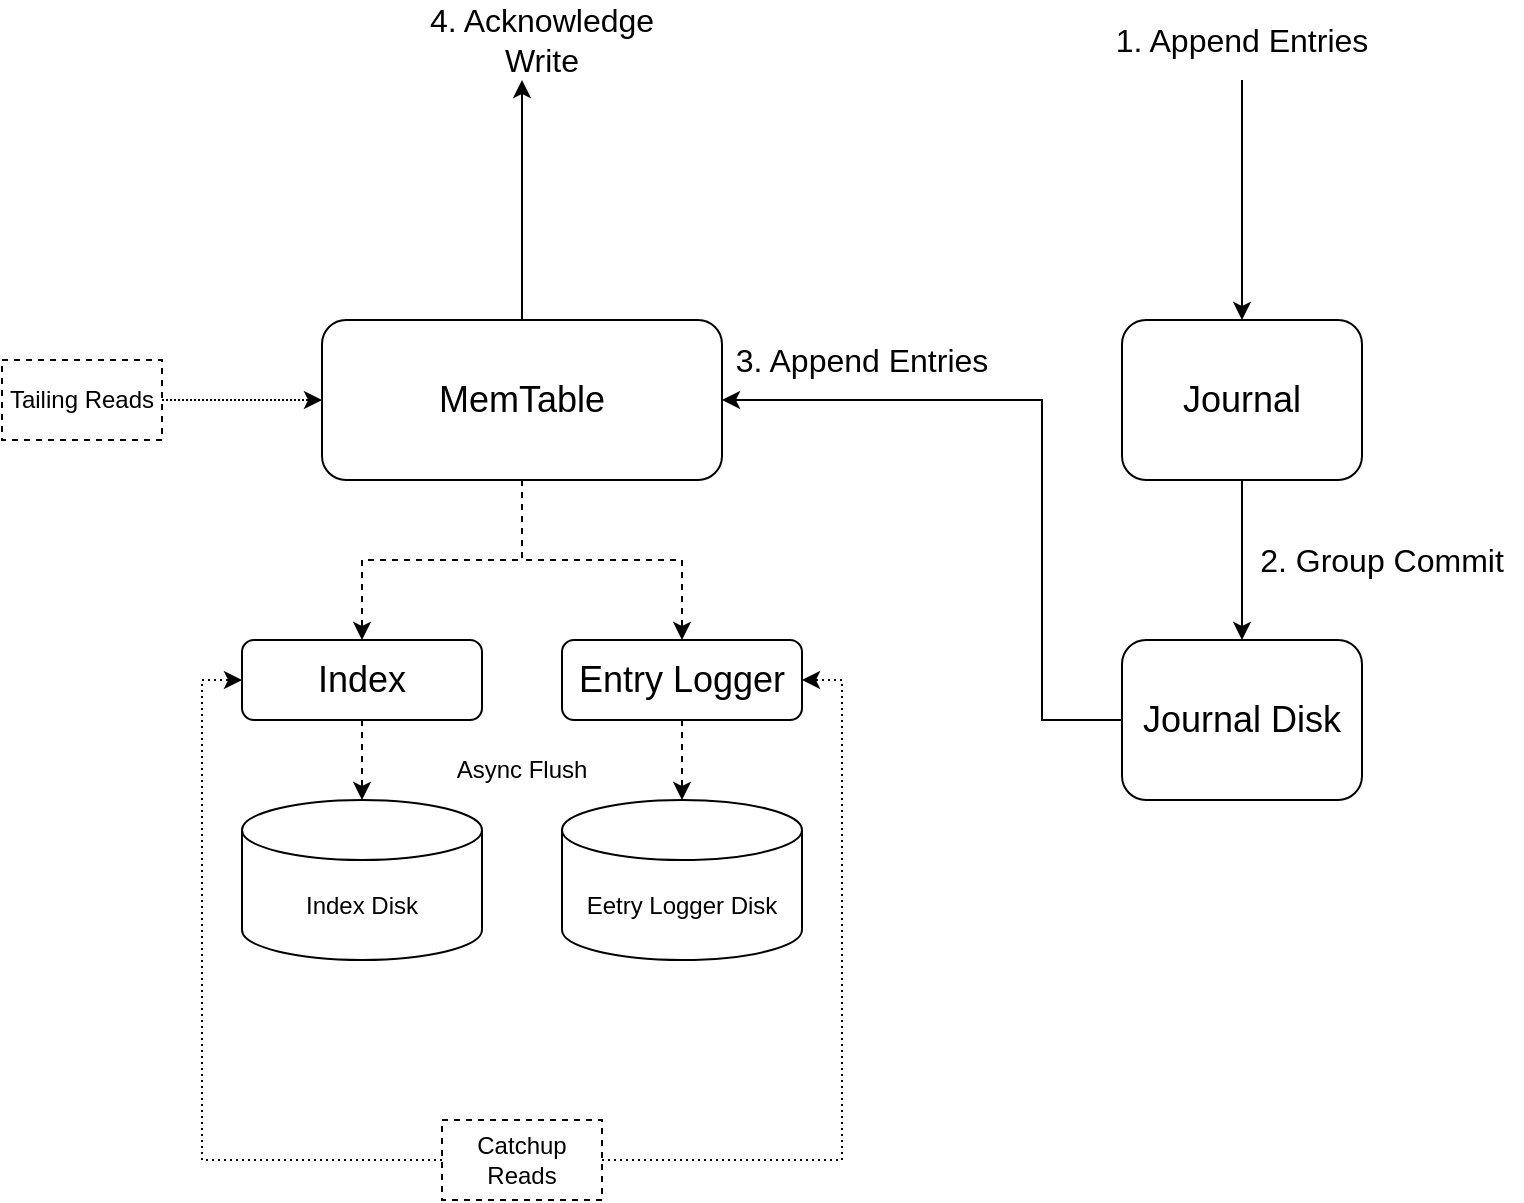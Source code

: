 <mxfile version="24.6.1" type="device" pages="5">
  <diagram id="KZa2SwI_aeLbv785FsWb" name="architecture">
    <mxGraphModel dx="1221" dy="871" grid="0" gridSize="10" guides="1" tooltips="1" connect="1" arrows="1" fold="1" page="1" pageScale="1" pageWidth="1169" pageHeight="827" math="0" shadow="0">
      <root>
        <mxCell id="0" />
        <mxCell id="1" parent="0" />
        <mxCell id="da4DfcNHtMa5vMjLhDAs-14" style="edgeStyle=orthogonalEdgeStyle;rounded=0;orthogonalLoop=1;jettySize=auto;html=1;entryX=0.5;entryY=0;entryDx=0;entryDy=0;dashed=1;" parent="1" source="da4DfcNHtMa5vMjLhDAs-1" target="da4DfcNHtMa5vMjLhDAs-4" edge="1">
          <mxGeometry relative="1" as="geometry" />
        </mxCell>
        <mxCell id="da4DfcNHtMa5vMjLhDAs-15" style="edgeStyle=orthogonalEdgeStyle;rounded=0;orthogonalLoop=1;jettySize=auto;html=1;entryX=0.5;entryY=0;entryDx=0;entryDy=0;dashed=1;" parent="1" source="da4DfcNHtMa5vMjLhDAs-1" target="da4DfcNHtMa5vMjLhDAs-8" edge="1">
          <mxGeometry relative="1" as="geometry" />
        </mxCell>
        <mxCell id="da4DfcNHtMa5vMjLhDAs-16" style="edgeStyle=orthogonalEdgeStyle;rounded=0;orthogonalLoop=1;jettySize=auto;html=1;" parent="1" source="da4DfcNHtMa5vMjLhDAs-1" edge="1">
          <mxGeometry relative="1" as="geometry">
            <mxPoint x="500" y="200" as="targetPoint" />
          </mxGeometry>
        </mxCell>
        <mxCell id="da4DfcNHtMa5vMjLhDAs-1" value="MemTable" style="rounded=1;whiteSpace=wrap;html=1;fontSize=18;" parent="1" vertex="1">
          <mxGeometry x="400" y="320" width="200" height="80" as="geometry" />
        </mxCell>
        <mxCell id="da4DfcNHtMa5vMjLhDAs-12" style="edgeStyle=orthogonalEdgeStyle;rounded=0;orthogonalLoop=1;jettySize=auto;html=1;entryX=1;entryY=0.5;entryDx=0;entryDy=0;" parent="1" source="da4DfcNHtMa5vMjLhDAs-2" target="da4DfcNHtMa5vMjLhDAs-1" edge="1">
          <mxGeometry relative="1" as="geometry">
            <Array as="points">
              <mxPoint x="760" y="520" />
              <mxPoint x="760" y="360" />
            </Array>
          </mxGeometry>
        </mxCell>
        <mxCell id="da4DfcNHtMa5vMjLhDAs-2" value="Journal Disk" style="rounded=1;whiteSpace=wrap;html=1;fontSize=18;" parent="1" vertex="1">
          <mxGeometry x="800" y="480" width="120" height="80" as="geometry" />
        </mxCell>
        <mxCell id="da4DfcNHtMa5vMjLhDAs-3" value="Journal" style="rounded=1;whiteSpace=wrap;html=1;fontSize=18;" parent="1" vertex="1">
          <mxGeometry x="800" y="320" width="120" height="80" as="geometry" />
        </mxCell>
        <mxCell id="da4DfcNHtMa5vMjLhDAs-4" value="Index" style="rounded=1;whiteSpace=wrap;html=1;fontSize=18;" parent="1" vertex="1">
          <mxGeometry x="360" y="480" width="120" height="40" as="geometry" />
        </mxCell>
        <mxCell id="da4DfcNHtMa5vMjLhDAs-5" value="" style="endArrow=classic;html=1;rounded=0;entryX=0.5;entryY=0;entryDx=0;entryDy=0;" parent="1" target="da4DfcNHtMa5vMjLhDAs-3" edge="1">
          <mxGeometry width="50" height="50" relative="1" as="geometry">
            <mxPoint x="860" y="200" as="sourcePoint" />
            <mxPoint x="880" y="220" as="targetPoint" />
          </mxGeometry>
        </mxCell>
        <mxCell id="da4DfcNHtMa5vMjLhDAs-6" value="1. Append Entries" style="text;html=1;align=center;verticalAlign=middle;whiteSpace=wrap;rounded=0;fontSize=16;" parent="1" vertex="1">
          <mxGeometry x="790" y="160" width="140" height="40" as="geometry" />
        </mxCell>
        <mxCell id="da4DfcNHtMa5vMjLhDAs-8" value="Entry Logger" style="rounded=1;whiteSpace=wrap;html=1;fontSize=18;" parent="1" vertex="1">
          <mxGeometry x="520" y="480" width="120" height="40" as="geometry" />
        </mxCell>
        <mxCell id="da4DfcNHtMa5vMjLhDAs-9" value="" style="endArrow=classic;html=1;rounded=0;exitX=0.5;exitY=1;exitDx=0;exitDy=0;entryX=0.5;entryY=0;entryDx=0;entryDy=0;" parent="1" source="da4DfcNHtMa5vMjLhDAs-3" target="da4DfcNHtMa5vMjLhDAs-2" edge="1">
          <mxGeometry width="50" height="50" relative="1" as="geometry">
            <mxPoint x="950" y="400" as="sourcePoint" />
            <mxPoint x="1000" y="350" as="targetPoint" />
          </mxGeometry>
        </mxCell>
        <mxCell id="da4DfcNHtMa5vMjLhDAs-10" value="2. Group Commit" style="text;html=1;align=center;verticalAlign=middle;whiteSpace=wrap;rounded=0;fontSize=16;" parent="1" vertex="1">
          <mxGeometry x="860" y="420" width="140" height="40" as="geometry" />
        </mxCell>
        <mxCell id="da4DfcNHtMa5vMjLhDAs-13" value="3. Append Entries" style="text;html=1;align=center;verticalAlign=middle;whiteSpace=wrap;rounded=0;fontSize=16;" parent="1" vertex="1">
          <mxGeometry x="600" y="320" width="140" height="40" as="geometry" />
        </mxCell>
        <mxCell id="da4DfcNHtMa5vMjLhDAs-17" value="4. Acknowledge Write" style="text;html=1;align=center;verticalAlign=middle;whiteSpace=wrap;rounded=0;fontSize=16;" parent="1" vertex="1">
          <mxGeometry x="440" y="160" width="140" height="40" as="geometry" />
        </mxCell>
        <mxCell id="da4DfcNHtMa5vMjLhDAs-18" value="Index Disk" style="shape=cylinder3;whiteSpace=wrap;html=1;boundedLbl=1;backgroundOutline=1;size=15;" parent="1" vertex="1">
          <mxGeometry x="360" y="560" width="120" height="80" as="geometry" />
        </mxCell>
        <mxCell id="da4DfcNHtMa5vMjLhDAs-19" value="Eetry Logger Disk" style="shape=cylinder3;whiteSpace=wrap;html=1;boundedLbl=1;backgroundOutline=1;size=15;" parent="1" vertex="1">
          <mxGeometry x="520" y="560" width="120" height="80" as="geometry" />
        </mxCell>
        <mxCell id="da4DfcNHtMa5vMjLhDAs-20" style="edgeStyle=orthogonalEdgeStyle;rounded=0;orthogonalLoop=1;jettySize=auto;html=1;entryX=0.5;entryY=0;entryDx=0;entryDy=0;entryPerimeter=0;dashed=1;" parent="1" source="da4DfcNHtMa5vMjLhDAs-4" target="da4DfcNHtMa5vMjLhDAs-18" edge="1">
          <mxGeometry relative="1" as="geometry" />
        </mxCell>
        <mxCell id="da4DfcNHtMa5vMjLhDAs-21" style="edgeStyle=orthogonalEdgeStyle;rounded=0;orthogonalLoop=1;jettySize=auto;html=1;entryX=0.5;entryY=0;entryDx=0;entryDy=0;entryPerimeter=0;dashed=1;" parent="1" source="da4DfcNHtMa5vMjLhDAs-8" target="da4DfcNHtMa5vMjLhDAs-19" edge="1">
          <mxGeometry relative="1" as="geometry" />
        </mxCell>
        <mxCell id="da4DfcNHtMa5vMjLhDAs-22" value="Async Flush" style="text;html=1;align=center;verticalAlign=middle;whiteSpace=wrap;rounded=0;" parent="1" vertex="1">
          <mxGeometry x="460" y="530" width="80" height="30" as="geometry" />
        </mxCell>
        <mxCell id="kG6XdMUIAaEPz6EYutww-2" style="edgeStyle=orthogonalEdgeStyle;rounded=0;orthogonalLoop=1;jettySize=auto;html=1;entryX=0;entryY=0.5;entryDx=0;entryDy=0;dashed=1;dashPattern=1 1;" parent="1" source="kG6XdMUIAaEPz6EYutww-1" target="da4DfcNHtMa5vMjLhDAs-1" edge="1">
          <mxGeometry relative="1" as="geometry" />
        </mxCell>
        <mxCell id="kG6XdMUIAaEPz6EYutww-1" value="Tailing Reads" style="text;html=1;align=center;verticalAlign=middle;whiteSpace=wrap;rounded=0;strokeColor=default;dashed=1;" parent="1" vertex="1">
          <mxGeometry x="240" y="340" width="80" height="40" as="geometry" />
        </mxCell>
        <mxCell id="kG6XdMUIAaEPz6EYutww-4" style="edgeStyle=orthogonalEdgeStyle;rounded=0;orthogonalLoop=1;jettySize=auto;html=1;entryX=1;entryY=0.5;entryDx=0;entryDy=0;dashed=1;dashPattern=1 2;" parent="1" source="kG6XdMUIAaEPz6EYutww-3" target="da4DfcNHtMa5vMjLhDAs-8" edge="1">
          <mxGeometry relative="1" as="geometry">
            <Array as="points">
              <mxPoint x="660" y="740" />
              <mxPoint x="660" y="500" />
            </Array>
          </mxGeometry>
        </mxCell>
        <mxCell id="kG6XdMUIAaEPz6EYutww-5" style="edgeStyle=orthogonalEdgeStyle;rounded=0;orthogonalLoop=1;jettySize=auto;html=1;entryX=0;entryY=0.5;entryDx=0;entryDy=0;dashed=1;dashPattern=1 2;" parent="1" source="kG6XdMUIAaEPz6EYutww-3" target="da4DfcNHtMa5vMjLhDAs-4" edge="1">
          <mxGeometry relative="1" as="geometry">
            <Array as="points">
              <mxPoint x="340" y="740" />
              <mxPoint x="340" y="500" />
            </Array>
          </mxGeometry>
        </mxCell>
        <mxCell id="kG6XdMUIAaEPz6EYutww-3" value="Catchup Reads" style="text;html=1;align=center;verticalAlign=middle;whiteSpace=wrap;rounded=0;strokeColor=default;dashed=1;" parent="1" vertex="1">
          <mxGeometry x="460" y="720" width="80" height="40" as="geometry" />
        </mxCell>
      </root>
    </mxGraphModel>
  </diagram>
  <diagram id="VqyedNFYeXfvo6DWi41k" name="storage">
    <mxGraphModel dx="1221" dy="871" grid="0" gridSize="10" guides="1" tooltips="1" connect="1" arrows="1" fold="1" page="1" pageScale="1" pageWidth="1169" pageHeight="827" math="0" shadow="0">
      <root>
        <mxCell id="0" />
        <mxCell id="1" parent="0" />
        <mxCell id="BMK20OASUT5POCd0h18v-24" value="Journal" style="swimlane;fontStyle=0;childLayout=stackLayout;horizontal=1;startSize=40;horizontalStack=0;resizeParent=1;resizeParentMax=0;resizeLast=0;collapsible=1;marginBottom=0;whiteSpace=wrap;html=1;" parent="1" vertex="1">
          <mxGeometry x="428" y="238" width="160" height="70" as="geometry" />
        </mxCell>
        <mxCell id="BMK20OASUT5POCd0h18v-27" value="JournalEntries" style="text;strokeColor=none;fillColor=none;align=left;verticalAlign=middle;spacingLeft=4;spacingRight=4;overflow=hidden;points=[[0,0.5],[1,0.5]];portConstraint=eastwest;rotatable=0;whiteSpace=wrap;html=1;" parent="BMK20OASUT5POCd0h18v-24" vertex="1">
          <mxGeometry y="40" width="160" height="30" as="geometry" />
        </mxCell>
        <mxCell id="TNs-Hd-Ik21jiDppjcod-5" value="JournalEntry" style="swimlane;fontStyle=0;childLayout=stackLayout;horizontal=1;startSize=26;fillColor=none;horizontalStack=0;resizeParent=1;resizeParentMax=0;resizeLast=0;collapsible=1;marginBottom=0;whiteSpace=wrap;html=1;" parent="1" vertex="1">
          <mxGeometry x="428" y="398" width="160" height="130" as="geometry" />
        </mxCell>
        <mxCell id="TNs-Hd-Ik21jiDppjcod-6" value="+ sequence id: int" style="text;strokeColor=none;fillColor=none;align=left;verticalAlign=top;spacingLeft=4;spacingRight=4;overflow=hidden;rotatable=0;points=[[0,0.5],[1,0.5]];portConstraint=eastwest;whiteSpace=wrap;html=1;" parent="TNs-Hd-Ik21jiDppjcod-5" vertex="1">
          <mxGeometry y="26" width="160" height="26" as="geometry" />
        </mxCell>
        <mxCell id="SQPXY6Xvmubyx6tR8lYY-1" value="+ type: uint8" style="text;strokeColor=none;fillColor=none;align=left;verticalAlign=top;spacingLeft=4;spacingRight=4;overflow=hidden;rotatable=0;points=[[0,0.5],[1,0.5]];portConstraint=eastwest;whiteSpace=wrap;html=1;" parent="TNs-Hd-Ik21jiDppjcod-5" vertex="1">
          <mxGeometry y="52" width="160" height="26" as="geometry" />
        </mxCell>
        <mxCell id="TNs-Hd-Ik21jiDppjcod-7" value="+ ledger id: int" style="text;strokeColor=none;fillColor=none;align=left;verticalAlign=top;spacingLeft=4;spacingRight=4;overflow=hidden;rotatable=0;points=[[0,0.5],[1,0.5]];portConstraint=eastwest;whiteSpace=wrap;html=1;" parent="TNs-Hd-Ik21jiDppjcod-5" vertex="1">
          <mxGeometry y="78" width="160" height="26" as="geometry" />
        </mxCell>
        <mxCell id="TNs-Hd-Ik21jiDppjcod-8" value="+ ledger entry: LedgerEntry" style="text;strokeColor=none;fillColor=none;align=left;verticalAlign=top;spacingLeft=4;spacingRight=4;overflow=hidden;rotatable=0;points=[[0,0.5],[1,0.5]];portConstraint=eastwest;whiteSpace=wrap;html=1;" parent="TNs-Hd-Ik21jiDppjcod-5" vertex="1">
          <mxGeometry y="104" width="160" height="26" as="geometry" />
        </mxCell>
        <mxCell id="TNs-Hd-Ik21jiDppjcod-9" value="LedgerEntry" style="swimlane;fontStyle=0;childLayout=stackLayout;horizontal=1;startSize=26;fillColor=none;horizontalStack=0;resizeParent=1;resizeParentMax=0;resizeLast=0;collapsible=1;marginBottom=0;whiteSpace=wrap;html=1;" parent="1" vertex="1">
          <mxGeometry x="188" y="518" width="200" height="80" as="geometry" />
        </mxCell>
        <mxCell id="TNs-Hd-Ik21jiDppjcod-10" value="+ EntryID: int" style="text;strokeColor=none;fillColor=none;align=left;verticalAlign=top;spacingLeft=4;spacingRight=4;overflow=hidden;rotatable=0;points=[[0,0.5],[1,0.5]];portConstraint=eastwest;whiteSpace=wrap;html=1;" parent="TNs-Hd-Ik21jiDppjcod-9" vertex="1">
          <mxGeometry y="26" width="200" height="26" as="geometry" />
        </mxCell>
        <mxCell id="TNs-Hd-Ik21jiDppjcod-11" value="+ Payload: []byte" style="text;strokeColor=none;fillColor=none;align=left;verticalAlign=top;spacingLeft=4;spacingRight=4;overflow=hidden;rotatable=0;points=[[0,0.5],[1,0.5]];portConstraint=eastwest;whiteSpace=wrap;html=1;" parent="TNs-Hd-Ik21jiDppjcod-9" vertex="1">
          <mxGeometry y="52" width="200" height="28" as="geometry" />
        </mxCell>
        <mxCell id="TNs-Hd-Ik21jiDppjcod-14" value="LedgerIndexFile" style="swimlane;fontStyle=0;childLayout=stackLayout;horizontal=1;startSize=30;horizontalStack=0;resizeParent=1;resizeParentMax=0;resizeLast=0;collapsible=1;marginBottom=0;whiteSpace=wrap;html=1;" parent="1" vertex="1">
          <mxGeometry x="628" y="238" width="160" height="60" as="geometry" />
        </mxCell>
        <mxCell id="TNs-Hd-Ik21jiDppjcod-15" value="IndexEntry" style="text;strokeColor=none;fillColor=none;align=left;verticalAlign=middle;spacingLeft=4;spacingRight=4;overflow=hidden;points=[[0,0.5],[1,0.5]];portConstraint=eastwest;rotatable=0;whiteSpace=wrap;html=1;" parent="TNs-Hd-Ik21jiDppjcod-14" vertex="1">
          <mxGeometry y="30" width="160" height="30" as="geometry" />
        </mxCell>
        <mxCell id="TNs-Hd-Ik21jiDppjcod-18" value="IndexEntry" style="swimlane;fontStyle=0;childLayout=stackLayout;horizontal=1;startSize=26;fillColor=none;horizontalStack=0;resizeParent=1;resizeParentMax=0;resizeLast=0;collapsible=1;marginBottom=0;whiteSpace=wrap;html=1;" parent="1" vertex="1">
          <mxGeometry x="628" y="398" width="160" height="52" as="geometry" />
        </mxCell>
        <mxCell id="TNs-Hd-Ik21jiDppjcod-19" value="+ [entryID]offset" style="text;strokeColor=none;fillColor=none;align=left;verticalAlign=top;spacingLeft=4;spacingRight=4;overflow=hidden;rotatable=0;points=[[0,0.5],[1,0.5]];portConstraint=eastwest;whiteSpace=wrap;html=1;" parent="TNs-Hd-Ik21jiDppjcod-18" vertex="1">
          <mxGeometry y="26" width="160" height="26" as="geometry" />
        </mxCell>
        <mxCell id="TNs-Hd-Ik21jiDppjcod-22" value="EntryLogger" style="swimlane;fontStyle=0;childLayout=stackLayout;horizontal=1;startSize=30;horizontalStack=0;resizeParent=1;resizeParentMax=0;resizeLast=0;collapsible=1;marginBottom=0;whiteSpace=wrap;html=1;" parent="1" vertex="1">
          <mxGeometry x="828" y="238" width="160" height="60" as="geometry" />
        </mxCell>
        <mxCell id="TNs-Hd-Ik21jiDppjcod-23" value="LedgerEntries" style="text;strokeColor=none;fillColor=none;align=left;verticalAlign=middle;spacingLeft=4;spacingRight=4;overflow=hidden;points=[[0,0.5],[1,0.5]];portConstraint=eastwest;rotatable=0;whiteSpace=wrap;html=1;" parent="TNs-Hd-Ik21jiDppjcod-22" vertex="1">
          <mxGeometry y="30" width="160" height="30" as="geometry" />
        </mxCell>
        <mxCell id="6INGRWCFNP4S0c_8_DMa-5" value="Ledger" style="swimlane;fontStyle=0;childLayout=stackLayout;horizontal=1;startSize=40;horizontalStack=0;resizeParent=1;resizeParentMax=0;resizeLast=0;collapsible=1;marginBottom=0;whiteSpace=wrap;html=1;" parent="1" vertex="1">
          <mxGeometry x="188" y="238" width="200" height="230" as="geometry">
            <mxRectangle x="170" y="172" width="60" height="30" as="alternateBounds" />
          </mxGeometry>
        </mxCell>
        <mxCell id="6INGRWCFNP4S0c_8_DMa-1" value="Fragement#1" style="swimlane;fontStyle=0;childLayout=stackLayout;horizontal=1;startSize=30;horizontalStack=0;resizeParent=1;resizeParentMax=0;resizeLast=0;collapsible=1;marginBottom=0;whiteSpace=wrap;html=1;" parent="6INGRWCFNP4S0c_8_DMa-5" vertex="1">
          <mxGeometry y="40" width="200" height="190" as="geometry" />
        </mxCell>
        <mxCell id="6INGRWCFNP4S0c_8_DMa-2" value="Entry1" style="text;strokeColor=none;fillColor=none;align=left;verticalAlign=middle;spacingLeft=4;spacingRight=4;overflow=hidden;points=[[0,0.5],[1,0.5]];portConstraint=eastwest;rotatable=0;whiteSpace=wrap;html=1;" parent="6INGRWCFNP4S0c_8_DMa-1" vertex="1">
          <mxGeometry y="30" width="200" height="30" as="geometry" />
        </mxCell>
        <mxCell id="6INGRWCFNP4S0c_8_DMa-13" value="Fragment#2" style="swimlane;fontStyle=0;childLayout=stackLayout;horizontal=1;startSize=30;horizontalStack=0;resizeParent=1;resizeParentMax=0;resizeLast=0;collapsible=1;marginBottom=0;whiteSpace=wrap;html=1;" parent="6INGRWCFNP4S0c_8_DMa-1" vertex="1">
          <mxGeometry y="60" width="200" height="130" as="geometry" />
        </mxCell>
        <mxCell id="6INGRWCFNP4S0c_8_DMa-14" value="Entry2" style="text;strokeColor=none;fillColor=none;align=left;verticalAlign=middle;spacingLeft=4;spacingRight=4;overflow=hidden;points=[[0,0.5],[1,0.5]];portConstraint=eastwest;rotatable=0;whiteSpace=wrap;html=1;" parent="6INGRWCFNP4S0c_8_DMa-13" vertex="1">
          <mxGeometry y="30" width="200" height="30" as="geometry" />
        </mxCell>
        <mxCell id="6INGRWCFNP4S0c_8_DMa-16" value="Entry3" style="text;strokeColor=none;fillColor=none;align=left;verticalAlign=middle;spacingLeft=4;spacingRight=4;overflow=hidden;points=[[0,0.5],[1,0.5]];portConstraint=eastwest;rotatable=0;whiteSpace=wrap;html=1;" parent="6INGRWCFNP4S0c_8_DMa-13" vertex="1">
          <mxGeometry y="60" width="200" height="30" as="geometry" />
        </mxCell>
        <mxCell id="6INGRWCFNP4S0c_8_DMa-18" value="...." style="rounded=0;whiteSpace=wrap;html=1;" parent="6INGRWCFNP4S0c_8_DMa-13" vertex="1">
          <mxGeometry y="90" width="200" height="40" as="geometry" />
        </mxCell>
        <mxCell id="6INGRWCFNP4S0c_8_DMa-19" value="Single Pora Storage" style="shape=process;whiteSpace=wrap;html=1;backgroundOutline=1;fontSize=24;" parent="1" vertex="1">
          <mxGeometry x="188" y="78" width="800" height="80" as="geometry" />
        </mxCell>
      </root>
    </mxGraphModel>
  </diagram>
  <diagram id="FCjl8IXlw72F_OAdQP5l" name="schedule-write">
    <mxGraphModel dx="1621" dy="71" grid="0" gridSize="10" guides="1" tooltips="1" connect="1" arrows="1" fold="1" page="0" pageScale="1" pageWidth="1169" pageHeight="827" math="0" shadow="0">
      <root>
        <mxCell id="0" />
        <mxCell id="1" parent="0" />
        <mxCell id="ydux68z6S7-0fpJ2riN6-3" value="Network Goroutines" style="rounded=1;whiteSpace=wrap;html=1;shadow=0;treeFolding=0;" parent="1" vertex="1">
          <mxGeometry x="-90" y="1200" width="130" height="40" as="geometry" />
        </mxCell>
        <mxCell id="ZF44s2fpPYTQFh9VxHCC-9" style="edgeStyle=orthogonalEdgeStyle;rounded=0;orthogonalLoop=1;jettySize=auto;html=1;entryX=0.5;entryY=0;entryDx=0;entryDy=0;" parent="1" source="ydux68z6S7-0fpJ2riN6-4" target="ydux68z6S7-0fpJ2riN6-11" edge="1">
          <mxGeometry relative="1" as="geometry" />
        </mxCell>
        <mxCell id="ydux68z6S7-0fpJ2riN6-4" value="Journal Goroutine" style="rounded=1;whiteSpace=wrap;html=1;" parent="1" vertex="1">
          <mxGeometry x="440" y="1200" width="120" height="40" as="geometry" />
        </mxCell>
        <mxCell id="ydux68z6S7-0fpJ2riN6-5" style="edgeStyle=orthogonalEdgeStyle;rounded=0;orthogonalLoop=1;jettySize=auto;html=1;entryX=0;entryY=0.5;entryDx=0;entryDy=0;" parent="1" source="ydux68z6S7-0fpJ2riN6-6" target="ydux68z6S7-0fpJ2riN6-4" edge="1">
          <mxGeometry relative="1" as="geometry" />
        </mxCell>
        <mxCell id="ydux68z6S7-0fpJ2riN6-6" value="Journal Channel" style="rounded=1;whiteSpace=wrap;html=1;" parent="1" vertex="1">
          <mxGeometry x="200" y="1200" width="120" height="40" as="geometry" />
        </mxCell>
        <mxCell id="ydux68z6S7-0fpJ2riN6-9" value="" style="endArrow=classic;html=1;rounded=0;exitX=1;exitY=0.5;exitDx=0;exitDy=0;entryX=0;entryY=0.5;entryDx=0;entryDy=0;" parent="1" source="ydux68z6S7-0fpJ2riN6-3" target="ydux68z6S7-0fpJ2riN6-6" edge="1">
          <mxGeometry width="50" height="50" relative="1" as="geometry">
            <mxPoint x="150" y="1150" as="sourcePoint" />
            <mxPoint x="200" y="1100" as="targetPoint" />
          </mxGeometry>
        </mxCell>
        <mxCell id="ZF44s2fpPYTQFh9VxHCC-8" style="edgeStyle=orthogonalEdgeStyle;rounded=0;orthogonalLoop=1;jettySize=auto;html=1;entryX=0.5;entryY=0;entryDx=0;entryDy=0;" parent="1" source="ydux68z6S7-0fpJ2riN6-11" target="4EviAhGLKiWru59O525A-9" edge="1">
          <mxGeometry relative="1" as="geometry" />
        </mxCell>
        <mxCell id="ydux68z6S7-0fpJ2riN6-11" value="Chanel of each Ledger" style="rounded=1;whiteSpace=wrap;html=1;gradientColor=none;shadow=1;glass=0;container=0;collapsible=0;textShadow=0;" parent="1" vertex="1">
          <mxGeometry x="440" y="1360" width="120" height="40" as="geometry" />
        </mxCell>
        <mxCell id="4EviAhGLKiWru59O525A-9" value="Private Workspace" style="swimlane;horizontal=1;whiteSpace=wrap;html=1;verticalAlign=middle;" parent="1" vertex="1">
          <mxGeometry x="240" y="1520" width="520" height="360" as="geometry" />
        </mxCell>
        <mxCell id="wFzNfzj7oLraks7G4YmT-1" style="edgeStyle=orthogonalEdgeStyle;rounded=0;orthogonalLoop=1;jettySize=auto;html=1;entryX=1;entryY=0.5;entryDx=0;entryDy=0;dashed=1;" parent="4EviAhGLKiWru59O525A-9" source="4EviAhGLKiWru59O525A-4" target="4EviAhGLKiWru59O525A-6" edge="1">
          <mxGeometry relative="1" as="geometry" />
        </mxCell>
        <mxCell id="wFzNfzj7oLraks7G4YmT-2" style="edgeStyle=orthogonalEdgeStyle;rounded=0;orthogonalLoop=1;jettySize=auto;html=1;entryX=0;entryY=0.5;entryDx=0;entryDy=0;dashed=1;" parent="4EviAhGLKiWru59O525A-9" source="4EviAhGLKiWru59O525A-4" target="4EviAhGLKiWru59O525A-5" edge="1">
          <mxGeometry relative="1" as="geometry" />
        </mxCell>
        <mxCell id="wFzNfzj7oLraks7G4YmT-4" style="edgeStyle=orthogonalEdgeStyle;rounded=0;orthogonalLoop=1;jettySize=auto;html=1;entryX=0.5;entryY=0;entryDx=0;entryDy=0;" parent="4EviAhGLKiWru59O525A-9" source="4EviAhGLKiWru59O525A-4" target="wFzNfzj7oLraks7G4YmT-3" edge="1">
          <mxGeometry relative="1" as="geometry" />
        </mxCell>
        <mxCell id="4EviAhGLKiWru59O525A-4" value="LedgerWorker" style="rounded=1;whiteSpace=wrap;html=1;" parent="4EviAhGLKiWru59O525A-9" vertex="1">
          <mxGeometry x="200" y="40" width="120" height="40" as="geometry" />
        </mxCell>
        <mxCell id="4EviAhGLKiWru59O525A-6" value="Local EntryLogger&lt;div&gt;Worker&lt;/div&gt;" style="rounded=1;whiteSpace=wrap;html=1;" parent="4EviAhGLKiWru59O525A-9" vertex="1">
          <mxGeometry x="40" y="40" width="120" height="40" as="geometry" />
        </mxCell>
        <mxCell id="4EviAhGLKiWru59O525A-5" value="Local Index Worker" style="rounded=1;whiteSpace=wrap;html=1;" parent="4EviAhGLKiWru59O525A-9" vertex="1">
          <mxGeometry x="350" y="40" width="120" height="40" as="geometry" />
        </mxCell>
        <mxCell id="4EviAhGLKiWru59O525A-10" value="Notify Channel&lt;div&gt;Sent From Network Goroutine&lt;/div&gt;&lt;div&gt;(created every time)&lt;/div&gt;" style="ellipse;whiteSpace=wrap;html=1;" parent="4EviAhGLKiWru59O525A-9" vertex="1">
          <mxGeometry x="160" y="240" width="200" height="80" as="geometry" />
        </mxCell>
        <mxCell id="wFzNfzj7oLraks7G4YmT-5" style="edgeStyle=orthogonalEdgeStyle;rounded=0;orthogonalLoop=1;jettySize=auto;html=1;entryX=0.5;entryY=0;entryDx=0;entryDy=0;" parent="4EviAhGLKiWru59O525A-9" source="wFzNfzj7oLraks7G4YmT-3" target="4EviAhGLKiWru59O525A-10" edge="1">
          <mxGeometry relative="1" as="geometry" />
        </mxCell>
        <mxCell id="wFzNfzj7oLraks7G4YmT-3" value="Memtable" style="rounded=1;whiteSpace=wrap;html=1;" parent="4EviAhGLKiWru59O525A-9" vertex="1">
          <mxGeometry x="200" y="140" width="120" height="40" as="geometry" />
        </mxCell>
        <mxCell id="4EviAhGLKiWru59O525A-14" value="Write Path" style="shape=process;whiteSpace=wrap;html=1;backgroundOutline=1;fontSize=24;" parent="1" vertex="1">
          <mxGeometry x="-320" y="1040" width="1160" height="80" as="geometry" />
        </mxCell>
        <mxCell id="ZF44s2fpPYTQFh9VxHCC-3" value="Message:&lt;div style=&quot;font-size: 12px;&quot;&gt;1. EntryBytes&lt;/div&gt;&lt;div style=&quot;font-size: 12px;&quot;&gt;2. NotifyChannel&lt;/div&gt;" style="text;html=1;align=left;verticalAlign=middle;whiteSpace=wrap;rounded=0;fontSize=12;dashed=1;strokeColor=default;" parent="1" vertex="1">
          <mxGeometry x="60" y="1170" width="120" height="50" as="geometry" />
        </mxCell>
      </root>
    </mxGraphModel>
  </diagram>
  <diagram id="T_5u51euA9_seGqJEc9Z" name="schedule-read">
    <mxGraphModel dx="1221" dy="871" grid="0" gridSize="10" guides="1" tooltips="1" connect="1" arrows="1" fold="1" page="1" pageScale="1" pageWidth="1169" pageHeight="827" math="0" shadow="0">
      <root>
        <mxCell id="0" />
        <mxCell id="1" parent="0" />
        <mxCell id="ev1ugR8IBbQpfEWPlAe7-1" value="Read Path" style="shape=process;whiteSpace=wrap;html=1;backgroundOutline=1;fontSize=24;" parent="1" vertex="1">
          <mxGeometry x="240" y="80" width="680" height="80" as="geometry" />
        </mxCell>
        <mxCell id="A0cncDvLl_hi-KO1Qix_-4" style="edgeStyle=orthogonalEdgeStyle;rounded=0;orthogonalLoop=1;jettySize=auto;html=1;" parent="1" source="A0cncDvLl_hi-KO1Qix_-1" target="A0cncDvLl_hi-KO1Qix_-3" edge="1">
          <mxGeometry relative="1" as="geometry" />
        </mxCell>
        <mxCell id="A0cncDvLl_hi-KO1Qix_-1" value="RLock the MemTable" style="rounded=0;whiteSpace=wrap;html=1;" parent="1" vertex="1">
          <mxGeometry x="240" y="258" width="120" height="60" as="geometry" />
        </mxCell>
        <mxCell id="A0cncDvLl_hi-KO1Qix_-3" value="Read the entry from it." style="rounded=0;whiteSpace=wrap;html=1;" parent="1" vertex="1">
          <mxGeometry x="425" y="258" width="120" height="60" as="geometry" />
        </mxCell>
        <mxCell id="A0cncDvLl_hi-KO1Qix_-13" style="edgeStyle=orthogonalEdgeStyle;rounded=0;orthogonalLoop=1;jettySize=auto;html=1;entryX=0;entryY=0.5;entryDx=0;entryDy=0;" parent="1" source="A0cncDvLl_hi-KO1Qix_-6" target="A0cncDvLl_hi-KO1Qix_-12" edge="1">
          <mxGeometry relative="1" as="geometry" />
        </mxCell>
        <mxCell id="A0cncDvLl_hi-KO1Qix_-16" style="edgeStyle=orthogonalEdgeStyle;rounded=0;orthogonalLoop=1;jettySize=auto;html=1;entryX=0.5;entryY=0;entryDx=0;entryDy=0;" parent="1" source="A0cncDvLl_hi-KO1Qix_-6" target="A0cncDvLl_hi-KO1Qix_-15" edge="1">
          <mxGeometry relative="1" as="geometry" />
        </mxCell>
        <mxCell id="A0cncDvLl_hi-KO1Qix_-6" value="Exist?" style="strokeWidth=2;html=1;shape=mxgraph.flowchart.decision;whiteSpace=wrap;" parent="1" vertex="1">
          <mxGeometry x="618" y="238" width="100" height="100" as="geometry" />
        </mxCell>
        <mxCell id="A0cncDvLl_hi-KO1Qix_-7" style="edgeStyle=orthogonalEdgeStyle;rounded=0;orthogonalLoop=1;jettySize=auto;html=1;entryX=0;entryY=0.5;entryDx=0;entryDy=0;entryPerimeter=0;" parent="1" source="A0cncDvLl_hi-KO1Qix_-3" target="A0cncDvLl_hi-KO1Qix_-6" edge="1">
          <mxGeometry relative="1" as="geometry" />
        </mxCell>
        <mxCell id="A0cncDvLl_hi-KO1Qix_-8" value="&lt;div&gt;RWLock for MemTable&lt;/div&gt;&lt;div&gt;wlock when trim&lt;/div&gt;&lt;div&gt;rlock when read&lt;/div&gt;" style="shape=note;whiteSpace=wrap;html=1;backgroundOutline=1;darkOpacity=0.05;align=left;labelPosition=center;verticalLabelPosition=middle;verticalAlign=top;" parent="1" vertex="1">
          <mxGeometry x="223.5" y="176" width="153" height="57" as="geometry" />
        </mxCell>
        <mxCell id="A0cncDvLl_hi-KO1Qix_-10" style="edgeStyle=orthogonalEdgeStyle;rounded=0;orthogonalLoop=1;jettySize=auto;html=1;entryX=0;entryY=0.5;entryDx=0;entryDy=0;" parent="1" source="A0cncDvLl_hi-KO1Qix_-9" target="A0cncDvLl_hi-KO1Qix_-1" edge="1">
          <mxGeometry relative="1" as="geometry" />
        </mxCell>
        <mxCell id="A0cncDvLl_hi-KO1Qix_-9" value="Read" style="strokeWidth=2;html=1;shape=mxgraph.flowchart.start_2;whiteSpace=wrap;" parent="1" vertex="1">
          <mxGeometry x="79" y="256" width="73" height="62" as="geometry" />
        </mxCell>
        <mxCell id="A0cncDvLl_hi-KO1Qix_-12" value="Return" style="ellipse;whiteSpace=wrap;html=1;" parent="1" vertex="1">
          <mxGeometry x="898" y="247" width="120" height="80" as="geometry" />
        </mxCell>
        <mxCell id="A0cncDvLl_hi-KO1Qix_-14" value="True" style="text;html=1;align=center;verticalAlign=middle;whiteSpace=wrap;rounded=0;" parent="1" vertex="1">
          <mxGeometry x="718" y="256" width="60" height="30" as="geometry" />
        </mxCell>
        <mxCell id="A0cncDvLl_hi-KO1Qix_-19" style="edgeStyle=orthogonalEdgeStyle;rounded=0;orthogonalLoop=1;jettySize=auto;html=1;" parent="1" source="A0cncDvLl_hi-KO1Qix_-15" target="A0cncDvLl_hi-KO1Qix_-18" edge="1">
          <mxGeometry relative="1" as="geometry" />
        </mxCell>
        <mxCell id="A0cncDvLl_hi-KO1Qix_-15" value="Read Index File&lt;div&gt;to get the position of the entry&lt;/div&gt;" style="rounded=0;whiteSpace=wrap;html=1;" parent="1" vertex="1">
          <mxGeometry x="608" y="417" width="120" height="60" as="geometry" />
        </mxCell>
        <mxCell id="A0cncDvLl_hi-KO1Qix_-17" value="False" style="text;html=1;align=center;verticalAlign=middle;whiteSpace=wrap;rounded=0;" parent="1" vertex="1">
          <mxGeometry x="668" y="363" width="60" height="30" as="geometry" />
        </mxCell>
        <mxCell id="A0cncDvLl_hi-KO1Qix_-18" value="Read the etnry from the EntryLogger with the index information." style="rounded=0;whiteSpace=wrap;html=1;" parent="1" vertex="1">
          <mxGeometry x="608" y="542" width="120" height="60" as="geometry" />
        </mxCell>
        <mxCell id="A0cncDvLl_hi-KO1Qix_-22" style="edgeStyle=orthogonalEdgeStyle;rounded=0;orthogonalLoop=1;jettySize=auto;html=1;entryX=0.5;entryY=1;entryDx=0;entryDy=0;entryPerimeter=0;shape=link;strokeColor=default;" parent="1" source="A0cncDvLl_hi-KO1Qix_-1" target="A0cncDvLl_hi-KO1Qix_-8" edge="1">
          <mxGeometry relative="1" as="geometry" />
        </mxCell>
        <mxCell id="jd8z__QLbHrZOmAvduW2-8" style="edgeStyle=orthogonalEdgeStyle;rounded=0;orthogonalLoop=1;jettySize=auto;html=1;entryX=0.5;entryY=1;entryDx=0;entryDy=0;exitX=0.5;exitY=1;exitDx=0;exitDy=0;exitPerimeter=0;" parent="1" source="jd8z__QLbHrZOmAvduW2-1" target="jd8z__QLbHrZOmAvduW2-6" edge="1">
          <mxGeometry relative="1" as="geometry">
            <mxPoint x="668" y="754" as="sourcePoint" />
            <mxPoint x="1064" y="734" as="targetPoint" />
            <Array as="points">
              <mxPoint x="668" y="778" />
              <mxPoint x="1063" y="778" />
            </Array>
          </mxGeometry>
        </mxCell>
        <mxCell id="jd8z__QLbHrZOmAvduW2-9" style="edgeStyle=orthogonalEdgeStyle;rounded=0;orthogonalLoop=1;jettySize=auto;html=1;entryX=0;entryY=0.5;entryDx=0;entryDy=0;" parent="1" source="jd8z__QLbHrZOmAvduW2-1" target="jd8z__QLbHrZOmAvduW2-5" edge="1">
          <mxGeometry relative="1" as="geometry" />
        </mxCell>
        <mxCell id="jd8z__QLbHrZOmAvduW2-1" value="Exist?" style="strokeWidth=2;html=1;shape=mxgraph.flowchart.decision;whiteSpace=wrap;" parent="1" vertex="1">
          <mxGeometry x="618" y="643" width="100" height="100" as="geometry" />
        </mxCell>
        <mxCell id="jd8z__QLbHrZOmAvduW2-2" style="edgeStyle=orthogonalEdgeStyle;rounded=0;orthogonalLoop=1;jettySize=auto;html=1;entryX=0.5;entryY=0;entryDx=0;entryDy=0;entryPerimeter=0;" parent="1" source="A0cncDvLl_hi-KO1Qix_-18" target="jd8z__QLbHrZOmAvduW2-1" edge="1">
          <mxGeometry relative="1" as="geometry" />
        </mxCell>
        <mxCell id="jd8z__QLbHrZOmAvduW2-11" style="edgeStyle=orthogonalEdgeStyle;rounded=0;orthogonalLoop=1;jettySize=auto;html=1;entryX=0.5;entryY=1;entryDx=0;entryDy=0;" parent="1" source="jd8z__QLbHrZOmAvduW2-5" target="A0cncDvLl_hi-KO1Qix_-12" edge="1">
          <mxGeometry relative="1" as="geometry" />
        </mxCell>
        <mxCell id="jd8z__QLbHrZOmAvduW2-5" value="Empty" style="rounded=0;whiteSpace=wrap;html=1;" parent="1" vertex="1">
          <mxGeometry x="779" y="663" width="120" height="60" as="geometry" />
        </mxCell>
        <mxCell id="jd8z__QLbHrZOmAvduW2-10" style="edgeStyle=orthogonalEdgeStyle;rounded=0;orthogonalLoop=1;jettySize=auto;html=1;entryX=1;entryY=0.5;entryDx=0;entryDy=0;" parent="1" source="jd8z__QLbHrZOmAvduW2-6" target="A0cncDvLl_hi-KO1Qix_-12" edge="1">
          <mxGeometry relative="1" as="geometry" />
        </mxCell>
        <mxCell id="jd8z__QLbHrZOmAvduW2-6" value="Message" style="rounded=0;whiteSpace=wrap;html=1;" parent="1" vertex="1">
          <mxGeometry x="1004" y="663" width="120" height="60" as="geometry" />
        </mxCell>
      </root>
    </mxGraphModel>
  </diagram>
  <diagram id="Vc8CK_cEO6qX76IcIaTf" name="server-startup">
    <mxGraphModel dx="842" dy="601" grid="0" gridSize="10" guides="1" tooltips="1" connect="1" arrows="1" fold="1" page="1" pageScale="1" pageWidth="1169" pageHeight="827" math="0" shadow="0">
      <root>
        <mxCell id="0" />
        <mxCell id="1" parent="0" />
        <mxCell id="YBAyWBB11HMzXZtCTYbD-19" value="Pora Startup Process" style="swimlane;fontStyle=0;childLayout=stackLayout;horizontal=1;startSize=30;horizontalStack=0;resizeParent=1;resizeParentMax=0;resizeLast=0;collapsible=1;marginBottom=0;whiteSpace=wrap;html=1;" vertex="1" parent="1">
          <mxGeometry x="277" y="174" width="220" height="217" as="geometry" />
        </mxCell>
        <mxCell id="YBAyWBB11HMzXZtCTYbD-20" value="Read Configuration and command flags" style="text;strokeColor=none;fillColor=none;align=left;verticalAlign=middle;spacingLeft=4;spacingRight=4;overflow=hidden;points=[[0,0.5],[1,0.5]];portConstraint=eastwest;rotatable=0;whiteSpace=wrap;html=1;" vertex="1" parent="YBAyWBB11HMzXZtCTYbD-19">
          <mxGeometry y="30" width="220" height="37" as="geometry" />
        </mxCell>
        <mxCell id="YBAyWBB11HMzXZtCTYbD-21" value="Start log" style="text;strokeColor=none;fillColor=none;align=left;verticalAlign=middle;spacingLeft=4;spacingRight=4;overflow=hidden;points=[[0,0.5],[1,0.5]];portConstraint=eastwest;rotatable=0;whiteSpace=wrap;html=1;" vertex="1" parent="YBAyWBB11HMzXZtCTYbD-19">
          <mxGeometry y="67" width="220" height="30" as="geometry" />
        </mxCell>
        <mxCell id="YBAyWBB11HMzXZtCTYbD-22" value="Start ledger control" style="text;strokeColor=none;fillColor=none;align=left;verticalAlign=middle;spacingLeft=4;spacingRight=4;overflow=hidden;points=[[0,0.5],[1,0.5]];portConstraint=eastwest;rotatable=0;whiteSpace=wrap;html=1;" vertex="1" parent="YBAyWBB11HMzXZtCTYbD-19">
          <mxGeometry y="97" width="220" height="30" as="geometry" />
        </mxCell>
        <mxCell id="YBAyWBB11HMzXZtCTYbD-25" value="Start local storage" style="text;strokeColor=none;fillColor=none;align=left;verticalAlign=middle;spacingLeft=4;spacingRight=4;overflow=hidden;points=[[0,0.5],[1,0.5]];portConstraint=eastwest;rotatable=0;whiteSpace=wrap;html=1;" vertex="1" parent="YBAyWBB11HMzXZtCTYbD-19">
          <mxGeometry y="127" width="220" height="30" as="geometry" />
        </mxCell>
        <mxCell id="YBAyWBB11HMzXZtCTYbD-23" value="Recovery check" style="text;strokeColor=none;fillColor=none;align=left;verticalAlign=middle;spacingLeft=4;spacingRight=4;overflow=hidden;points=[[0,0.5],[1,0.5]];portConstraint=eastwest;rotatable=0;whiteSpace=wrap;html=1;" vertex="1" parent="YBAyWBB11HMzXZtCTYbD-19">
          <mxGeometry y="157" width="220" height="30" as="geometry" />
        </mxCell>
        <mxCell id="YBAyWBB11HMzXZtCTYbD-26" value="Start gRPC server" style="text;strokeColor=none;fillColor=none;align=left;verticalAlign=middle;spacingLeft=4;spacingRight=4;overflow=hidden;points=[[0,0.5],[1,0.5]];portConstraint=eastwest;rotatable=0;whiteSpace=wrap;html=1;" vertex="1" parent="YBAyWBB11HMzXZtCTYbD-19">
          <mxGeometry y="187" width="220" height="30" as="geometry" />
        </mxCell>
      </root>
    </mxGraphModel>
  </diagram>
</mxfile>
